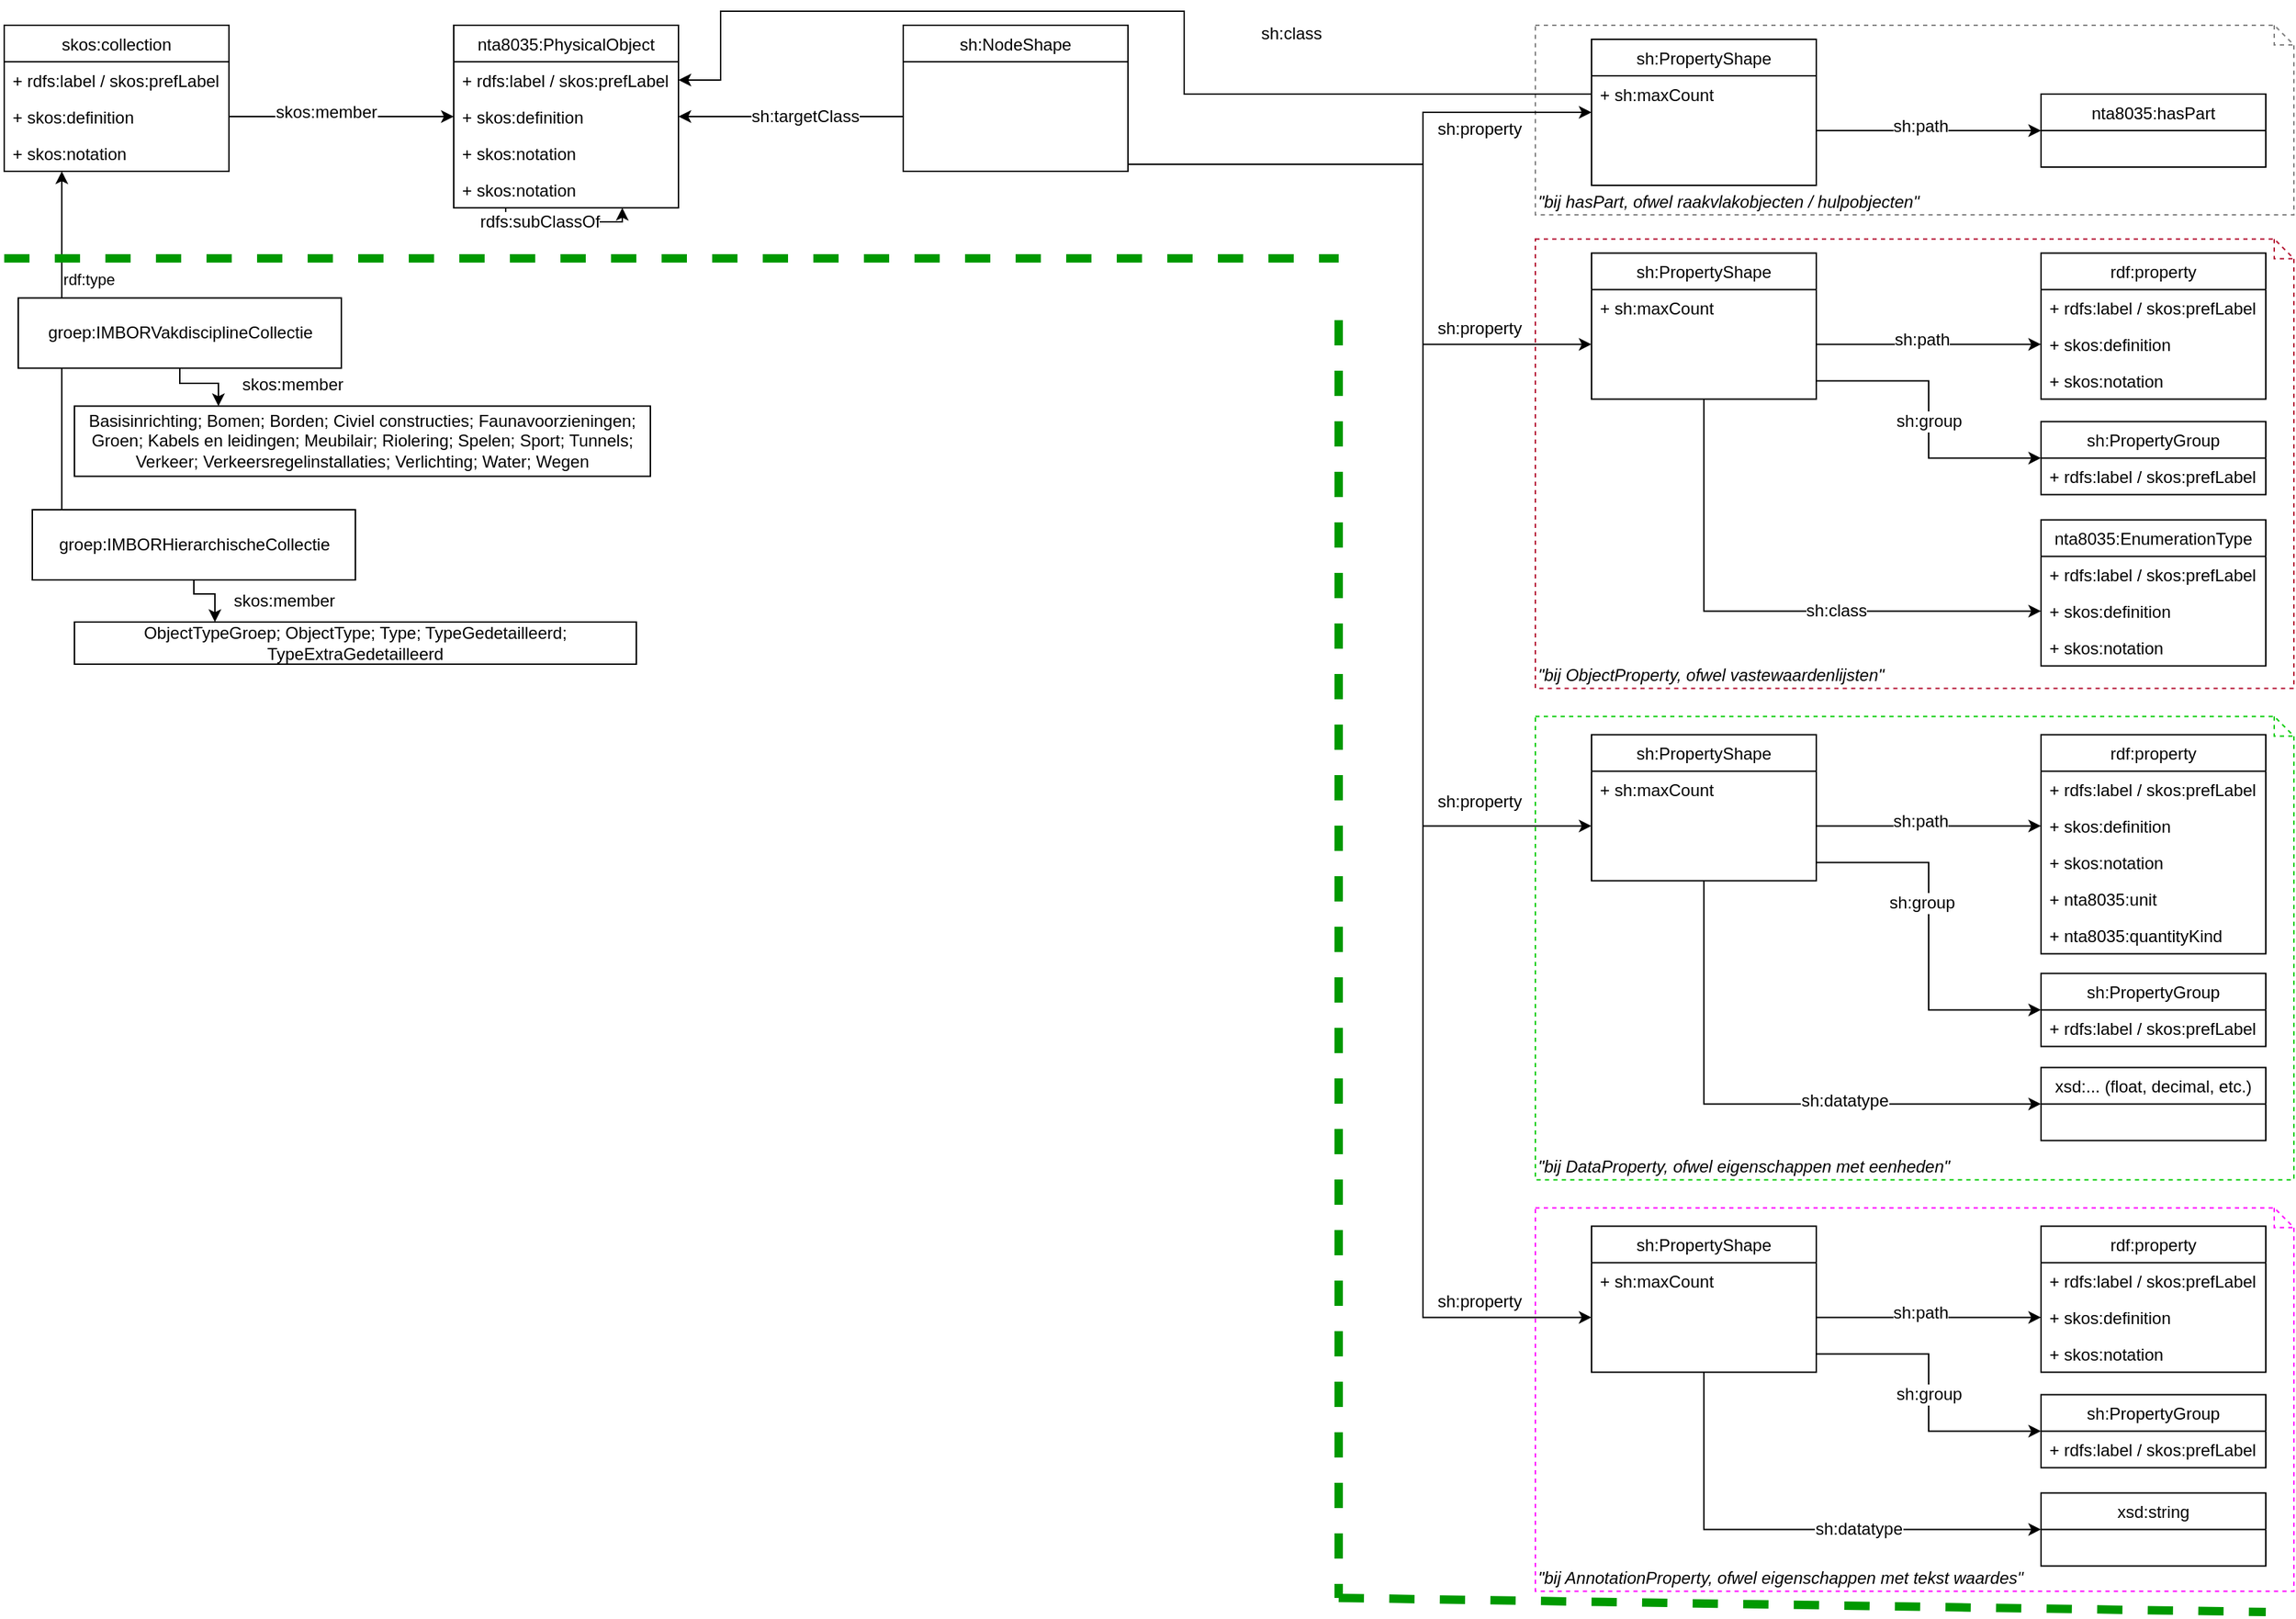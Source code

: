 <mxfile version="12.6.7" type="github">
  <diagram id="uO4dAVEa6rhhREKeQXkx" name="Page-1">
    <mxGraphModel dx="1408" dy="765" grid="1" gridSize="10" guides="1" tooltips="1" connect="1" arrows="1" fold="1" page="1" pageScale="1" pageWidth="1654" pageHeight="1169" math="0" shadow="0">
      <root>
        <mxCell id="0"/>
        <mxCell id="1" parent="0"/>
        <mxCell id="aZ_iibs6CTDmy4hI5hPu-120" value="&lt;i&gt;&quot;bij AnnotationProperty, ofwel eigenschappen met tekst waardes&quot;&lt;/i&gt;" style="shape=note;whiteSpace=wrap;html=1;size=14;verticalAlign=bottom;align=left;spacingTop=-6;dashed=1;strokeColor=#FF00FF;" parent="1" vertex="1">
          <mxGeometry x="1100" y="862.21" width="540" height="273" as="geometry"/>
        </mxCell>
        <mxCell id="aZ_iibs6CTDmy4hI5hPu-119" value="&lt;i&gt;&quot;bij DataProperty, ofwel eigenschappen met eenheden&quot;&lt;/i&gt;" style="shape=note;whiteSpace=wrap;html=1;size=14;verticalAlign=bottom;align=left;spacingTop=-6;dashed=1;strokeColor=#00CC00;" parent="1" vertex="1">
          <mxGeometry x="1100" y="512.21" width="540" height="330" as="geometry"/>
        </mxCell>
        <mxCell id="aZ_iibs6CTDmy4hI5hPu-118" value="&lt;i&gt;&quot;bij ObjectProperty, ofwel vastewaardenlijsten&quot;&lt;/i&gt;" style="shape=note;whiteSpace=wrap;html=1;size=14;verticalAlign=bottom;align=left;spacingTop=-6;dashed=1;strokeColor=#B30E2F;" parent="1" vertex="1">
          <mxGeometry x="1100" y="172.21" width="540" height="320" as="geometry"/>
        </mxCell>
        <mxCell id="aZ_iibs6CTDmy4hI5hPu-1" value="nta8035:PhysicalObject" style="swimlane;fontStyle=0;childLayout=stackLayout;horizontal=1;startSize=26;fillColor=none;horizontalStack=0;resizeParent=1;resizeParentMax=0;resizeLast=0;collapsible=1;marginBottom=0;" parent="1" vertex="1">
          <mxGeometry x="330" y="20" width="160" height="130" as="geometry"/>
        </mxCell>
        <mxCell id="aZ_iibs6CTDmy4hI5hPu-2" value="+ rdfs:label / skos:prefLabel" style="text;strokeColor=none;fillColor=none;align=left;verticalAlign=top;spacingLeft=4;spacingRight=4;overflow=hidden;rotatable=0;points=[[0,0.5],[1,0.5]];portConstraint=eastwest;" parent="aZ_iibs6CTDmy4hI5hPu-1" vertex="1">
          <mxGeometry y="26" width="160" height="26" as="geometry"/>
        </mxCell>
        <mxCell id="aZ_iibs6CTDmy4hI5hPu-4" value="+ skos:definition" style="text;strokeColor=none;fillColor=none;align=left;verticalAlign=top;spacingLeft=4;spacingRight=4;overflow=hidden;rotatable=0;points=[[0,0.5],[1,0.5]];portConstraint=eastwest;" parent="aZ_iibs6CTDmy4hI5hPu-1" vertex="1">
          <mxGeometry y="52" width="160" height="26" as="geometry"/>
        </mxCell>
        <mxCell id="aZ_iibs6CTDmy4hI5hPu-127" value="+ skos:notation" style="text;strokeColor=none;fillColor=none;align=left;verticalAlign=top;spacingLeft=4;spacingRight=4;overflow=hidden;rotatable=0;points=[[0,0.5],[1,0.5]];portConstraint=eastwest;" parent="aZ_iibs6CTDmy4hI5hPu-1" vertex="1">
          <mxGeometry y="78" width="160" height="26" as="geometry"/>
        </mxCell>
        <mxCell id="ZUy_ZeGvz7ve_36svNjk-3" value="+ skos:notation" style="text;strokeColor=none;fillColor=none;align=left;verticalAlign=top;spacingLeft=4;spacingRight=4;overflow=hidden;rotatable=0;points=[[0,0.5],[1,0.5]];portConstraint=eastwest;" vertex="1" parent="aZ_iibs6CTDmy4hI5hPu-1">
          <mxGeometry y="104" width="160" height="26" as="geometry"/>
        </mxCell>
        <mxCell id="aZ_iibs6CTDmy4hI5hPu-5" value="skos:collection" style="swimlane;fontStyle=0;childLayout=stackLayout;horizontal=1;startSize=26;fillColor=none;horizontalStack=0;resizeParent=1;resizeParentMax=0;resizeLast=0;collapsible=1;marginBottom=0;" parent="1" vertex="1">
          <mxGeometry x="10" y="20" width="160" height="104" as="geometry"/>
        </mxCell>
        <mxCell id="aZ_iibs6CTDmy4hI5hPu-6" value="+ rdfs:label / skos:prefLabel" style="text;strokeColor=none;fillColor=none;align=left;verticalAlign=top;spacingLeft=4;spacingRight=4;overflow=hidden;rotatable=0;points=[[0,0.5],[1,0.5]];portConstraint=eastwest;" parent="aZ_iibs6CTDmy4hI5hPu-5" vertex="1">
          <mxGeometry y="26" width="160" height="26" as="geometry"/>
        </mxCell>
        <mxCell id="aZ_iibs6CTDmy4hI5hPu-7" value="+ skos:definition" style="text;strokeColor=none;fillColor=none;align=left;verticalAlign=top;spacingLeft=4;spacingRight=4;overflow=hidden;rotatable=0;points=[[0,0.5],[1,0.5]];portConstraint=eastwest;" parent="aZ_iibs6CTDmy4hI5hPu-5" vertex="1">
          <mxGeometry y="52" width="160" height="26" as="geometry"/>
        </mxCell>
        <mxCell id="aZ_iibs6CTDmy4hI5hPu-8" value="+ skos:notation" style="text;strokeColor=none;fillColor=none;align=left;verticalAlign=top;spacingLeft=4;spacingRight=4;overflow=hidden;rotatable=0;points=[[0,0.5],[1,0.5]];portConstraint=eastwest;" parent="aZ_iibs6CTDmy4hI5hPu-5" vertex="1">
          <mxGeometry y="78" width="160" height="26" as="geometry"/>
        </mxCell>
        <mxCell id="aZ_iibs6CTDmy4hI5hPu-9" style="edgeStyle=orthogonalEdgeStyle;rounded=0;orthogonalLoop=1;jettySize=auto;html=1;entryX=0;entryY=0.5;entryDx=0;entryDy=0;" parent="1" source="aZ_iibs6CTDmy4hI5hPu-7" edge="1">
          <mxGeometry relative="1" as="geometry">
            <mxPoint x="330" y="85" as="targetPoint"/>
          </mxGeometry>
        </mxCell>
        <mxCell id="aZ_iibs6CTDmy4hI5hPu-10" value="&lt;div&gt;skos:member&lt;/div&gt;" style="text;html=1;align=center;verticalAlign=middle;resizable=0;points=[];labelBackgroundColor=#ffffff;" parent="aZ_iibs6CTDmy4hI5hPu-9" vertex="1" connectable="0">
          <mxGeometry x="-0.143" y="3" relative="1" as="geometry">
            <mxPoint as="offset"/>
          </mxGeometry>
        </mxCell>
        <mxCell id="aZ_iibs6CTDmy4hI5hPu-21" style="edgeStyle=orthogonalEdgeStyle;rounded=0;orthogonalLoop=1;jettySize=auto;html=1;entryX=0;entryY=0.5;entryDx=0;entryDy=0;exitX=1;exitY=0.5;exitDx=0;exitDy=0;" parent="1" source="aZ_iibs6CTDmy4hI5hPu-13" target="aZ_iibs6CTDmy4hI5hPu-19" edge="1">
          <mxGeometry relative="1" as="geometry">
            <Array as="points">
              <mxPoint x="1020" y="119"/>
              <mxPoint x="1020" y="247"/>
            </Array>
            <mxPoint x="980" y="119" as="sourcePoint"/>
          </mxGeometry>
        </mxCell>
        <mxCell id="aZ_iibs6CTDmy4hI5hPu-22" value="sh:property" style="text;html=1;align=center;verticalAlign=middle;resizable=0;points=[];labelBackgroundColor=#ffffff;" parent="aZ_iibs6CTDmy4hI5hPu-21" vertex="1" connectable="0">
          <mxGeometry x="0.317" y="-2" relative="1" as="geometry">
            <mxPoint x="42" y="36.54" as="offset"/>
          </mxGeometry>
        </mxCell>
        <mxCell id="aZ_iibs6CTDmy4hI5hPu-11" value="sh:NodeShape" style="swimlane;fontStyle=0;childLayout=stackLayout;horizontal=1;startSize=26;fillColor=none;horizontalStack=0;resizeParent=1;resizeParentMax=0;resizeLast=0;collapsible=1;marginBottom=0;" parent="1" vertex="1">
          <mxGeometry x="650" y="20" width="160" height="104" as="geometry"/>
        </mxCell>
        <mxCell id="aZ_iibs6CTDmy4hI5hPu-12" value=" " style="text;strokeColor=none;fillColor=none;align=left;verticalAlign=top;spacingLeft=4;spacingRight=4;overflow=hidden;rotatable=0;points=[[0,0.5],[1,0.5]];portConstraint=eastwest;" parent="aZ_iibs6CTDmy4hI5hPu-11" vertex="1">
          <mxGeometry y="26" width="160" height="26" as="geometry"/>
        </mxCell>
        <mxCell id="aZ_iibs6CTDmy4hI5hPu-13" value=" " style="text;strokeColor=none;fillColor=none;align=left;verticalAlign=top;spacingLeft=4;spacingRight=4;overflow=hidden;rotatable=0;points=[[0,0.5],[1,0.5]];portConstraint=eastwest;" parent="aZ_iibs6CTDmy4hI5hPu-11" vertex="1">
          <mxGeometry y="52" width="160" height="26" as="geometry"/>
        </mxCell>
        <mxCell id="aZ_iibs6CTDmy4hI5hPu-14" value=" " style="text;strokeColor=none;fillColor=none;align=left;verticalAlign=top;spacingLeft=4;spacingRight=4;overflow=hidden;rotatable=0;points=[[0,0.5],[1,0.5]];portConstraint=eastwest;" parent="aZ_iibs6CTDmy4hI5hPu-11" vertex="1">
          <mxGeometry y="78" width="160" height="26" as="geometry"/>
        </mxCell>
        <mxCell id="aZ_iibs6CTDmy4hI5hPu-15" style="edgeStyle=orthogonalEdgeStyle;rounded=0;orthogonalLoop=1;jettySize=auto;html=1;entryX=1;entryY=0.5;entryDx=0;entryDy=0;" parent="1" source="aZ_iibs6CTDmy4hI5hPu-13" edge="1">
          <mxGeometry relative="1" as="geometry">
            <mxPoint x="490" y="85" as="targetPoint"/>
          </mxGeometry>
        </mxCell>
        <mxCell id="aZ_iibs6CTDmy4hI5hPu-16" value="sh:targetClass" style="text;html=1;align=center;verticalAlign=middle;resizable=0;points=[];labelBackgroundColor=#ffffff;" parent="aZ_iibs6CTDmy4hI5hPu-15" vertex="1" connectable="0">
          <mxGeometry x="-0.419" y="4" relative="1" as="geometry">
            <mxPoint x="-24" y="-4" as="offset"/>
          </mxGeometry>
        </mxCell>
        <mxCell id="aZ_iibs6CTDmy4hI5hPu-27" style="edgeStyle=orthogonalEdgeStyle;rounded=0;orthogonalLoop=1;jettySize=auto;html=1;entryX=0;entryY=0.5;entryDx=0;entryDy=0;exitX=1;exitY=0.5;exitDx=0;exitDy=0;" parent="1" source="aZ_iibs6CTDmy4hI5hPu-19" edge="1">
          <mxGeometry relative="1" as="geometry">
            <mxPoint x="1460" y="247.21" as="targetPoint"/>
          </mxGeometry>
        </mxCell>
        <mxCell id="aZ_iibs6CTDmy4hI5hPu-28" value="sh:path" style="text;html=1;align=center;verticalAlign=middle;resizable=0;points=[];labelBackgroundColor=#ffffff;" parent="aZ_iibs6CTDmy4hI5hPu-27" vertex="1" connectable="0">
          <mxGeometry x="-0.074" y="3" relative="1" as="geometry">
            <mxPoint as="offset"/>
          </mxGeometry>
        </mxCell>
        <mxCell id="aZ_iibs6CTDmy4hI5hPu-33" style="edgeStyle=orthogonalEdgeStyle;rounded=0;orthogonalLoop=1;jettySize=auto;html=1;entryX=0;entryY=0.5;entryDx=0;entryDy=0;" parent="1" source="aZ_iibs6CTDmy4hI5hPu-17" target="aZ_iibs6CTDmy4hI5hPu-31" edge="1">
          <mxGeometry relative="1" as="geometry">
            <mxPoint x="1260" y="302.21" as="sourcePoint"/>
            <mxPoint x="1420" y="492.21" as="targetPoint"/>
          </mxGeometry>
        </mxCell>
        <mxCell id="aZ_iibs6CTDmy4hI5hPu-34" value="sh:class" style="text;html=1;align=center;verticalAlign=middle;resizable=0;points=[];labelBackgroundColor=#ffffff;" parent="aZ_iibs6CTDmy4hI5hPu-33" vertex="1" connectable="0">
          <mxGeometry x="0.261" y="-22" relative="1" as="geometry">
            <mxPoint x="-2" y="-22" as="offset"/>
          </mxGeometry>
        </mxCell>
        <mxCell id="aZ_iibs6CTDmy4hI5hPu-50" style="edgeStyle=orthogonalEdgeStyle;rounded=0;orthogonalLoop=1;jettySize=auto;html=1;entryX=0;entryY=0.5;entryDx=0;entryDy=0;exitX=1;exitY=0.5;exitDx=0;exitDy=0;" parent="1" source="aZ_iibs6CTDmy4hI5hPu-20" target="aZ_iibs6CTDmy4hI5hPu-46" edge="1">
          <mxGeometry relative="1" as="geometry">
            <mxPoint x="1280" y="332.21" as="sourcePoint"/>
          </mxGeometry>
        </mxCell>
        <mxCell id="aZ_iibs6CTDmy4hI5hPu-51" value="sh:group" style="text;html=1;align=center;verticalAlign=middle;resizable=0;points=[];labelBackgroundColor=#ffffff;" parent="aZ_iibs6CTDmy4hI5hPu-50" vertex="1" connectable="0">
          <mxGeometry x="-0.436" relative="1" as="geometry">
            <mxPoint x="19.17" y="29.03" as="offset"/>
          </mxGeometry>
        </mxCell>
        <mxCell id="aZ_iibs6CTDmy4hI5hPu-17" value="sh:PropertyShape" style="swimlane;fontStyle=0;childLayout=stackLayout;horizontal=1;startSize=26;fillColor=none;horizontalStack=0;resizeParent=1;resizeParentMax=0;resizeLast=0;collapsible=1;marginBottom=0;" parent="1" vertex="1">
          <mxGeometry x="1140" y="182.21" width="160" height="104" as="geometry"/>
        </mxCell>
        <mxCell id="aZ_iibs6CTDmy4hI5hPu-18" value="+ sh:maxCount" style="text;strokeColor=none;fillColor=none;align=left;verticalAlign=top;spacingLeft=4;spacingRight=4;overflow=hidden;rotatable=0;points=[[0,0.5],[1,0.5]];portConstraint=eastwest;" parent="aZ_iibs6CTDmy4hI5hPu-17" vertex="1">
          <mxGeometry y="26" width="160" height="26" as="geometry"/>
        </mxCell>
        <mxCell id="aZ_iibs6CTDmy4hI5hPu-19" value=" " style="text;strokeColor=none;fillColor=none;align=left;verticalAlign=top;spacingLeft=4;spacingRight=4;overflow=hidden;rotatable=0;points=[[0,0.5],[1,0.5]];portConstraint=eastwest;" parent="aZ_iibs6CTDmy4hI5hPu-17" vertex="1">
          <mxGeometry y="52" width="160" height="26" as="geometry"/>
        </mxCell>
        <mxCell id="aZ_iibs6CTDmy4hI5hPu-20" value=" " style="text;strokeColor=none;fillColor=none;align=left;verticalAlign=top;spacingLeft=4;spacingRight=4;overflow=hidden;rotatable=0;points=[[0,0.5],[1,0.5]];portConstraint=eastwest;" parent="aZ_iibs6CTDmy4hI5hPu-17" vertex="1">
          <mxGeometry y="78" width="160" height="26" as="geometry"/>
        </mxCell>
        <mxCell id="aZ_iibs6CTDmy4hI5hPu-23" value="rdf:property" style="swimlane;fontStyle=0;childLayout=stackLayout;horizontal=1;startSize=26;fillColor=none;horizontalStack=0;resizeParent=1;resizeParentMax=0;resizeLast=0;collapsible=1;marginBottom=0;" parent="1" vertex="1">
          <mxGeometry x="1460" y="182.21" width="160" height="104" as="geometry"/>
        </mxCell>
        <mxCell id="aZ_iibs6CTDmy4hI5hPu-24" value="+ rdfs:label / skos:prefLabel" style="text;strokeColor=none;fillColor=none;align=left;verticalAlign=top;spacingLeft=4;spacingRight=4;overflow=hidden;rotatable=0;points=[[0,0.5],[1,0.5]];portConstraint=eastwest;fontStyle=0" parent="aZ_iibs6CTDmy4hI5hPu-23" vertex="1">
          <mxGeometry y="26" width="160" height="26" as="geometry"/>
        </mxCell>
        <mxCell id="aZ_iibs6CTDmy4hI5hPu-128" value="+ skos:definition" style="text;strokeColor=none;fillColor=none;align=left;verticalAlign=top;spacingLeft=4;spacingRight=4;overflow=hidden;rotatable=0;points=[[0,0.5],[1,0.5]];portConstraint=eastwest;" parent="aZ_iibs6CTDmy4hI5hPu-23" vertex="1">
          <mxGeometry y="52" width="160" height="26" as="geometry"/>
        </mxCell>
        <mxCell id="aZ_iibs6CTDmy4hI5hPu-26" value="+ skos:notation" style="text;strokeColor=none;fillColor=none;align=left;verticalAlign=top;spacingLeft=4;spacingRight=4;overflow=hidden;rotatable=0;points=[[0,0.5],[1,0.5]];portConstraint=eastwest;" parent="aZ_iibs6CTDmy4hI5hPu-23" vertex="1">
          <mxGeometry y="78" width="160" height="26" as="geometry"/>
        </mxCell>
        <mxCell id="aZ_iibs6CTDmy4hI5hPu-29" value="nta8035:EnumerationType" style="swimlane;fontStyle=0;childLayout=stackLayout;horizontal=1;startSize=26;fillColor=none;horizontalStack=0;resizeParent=1;resizeParentMax=0;resizeLast=0;collapsible=1;marginBottom=0;" parent="1" vertex="1">
          <mxGeometry x="1460" y="372.21" width="160" height="104" as="geometry"/>
        </mxCell>
        <mxCell id="aZ_iibs6CTDmy4hI5hPu-30" value="+ rdfs:label / skos:prefLabel" style="text;strokeColor=none;fillColor=none;align=left;verticalAlign=top;spacingLeft=4;spacingRight=4;overflow=hidden;rotatable=0;points=[[0,0.5],[1,0.5]];portConstraint=eastwest;" parent="aZ_iibs6CTDmy4hI5hPu-29" vertex="1">
          <mxGeometry y="26" width="160" height="26" as="geometry"/>
        </mxCell>
        <mxCell id="aZ_iibs6CTDmy4hI5hPu-31" value="+ skos:definition" style="text;strokeColor=none;fillColor=none;align=left;verticalAlign=top;spacingLeft=4;spacingRight=4;overflow=hidden;rotatable=0;points=[[0,0.5],[1,0.5]];portConstraint=eastwest;" parent="aZ_iibs6CTDmy4hI5hPu-29" vertex="1">
          <mxGeometry y="52" width="160" height="26" as="geometry"/>
        </mxCell>
        <mxCell id="aZ_iibs6CTDmy4hI5hPu-32" value="+ skos:notation" style="text;strokeColor=none;fillColor=none;align=left;verticalAlign=top;spacingLeft=4;spacingRight=4;overflow=hidden;rotatable=0;points=[[0,0.5],[1,0.5]];portConstraint=eastwest;" parent="aZ_iibs6CTDmy4hI5hPu-29" vertex="1">
          <mxGeometry y="78" width="160" height="26" as="geometry"/>
        </mxCell>
        <mxCell id="aZ_iibs6CTDmy4hI5hPu-46" value="sh:PropertyGroup" style="swimlane;fontStyle=0;childLayout=stackLayout;horizontal=1;startSize=26;fillColor=none;horizontalStack=0;resizeParent=1;resizeParentMax=0;resizeLast=0;collapsible=1;marginBottom=0;" parent="1" vertex="1">
          <mxGeometry x="1460" y="302.21" width="160" height="52" as="geometry"/>
        </mxCell>
        <mxCell id="aZ_iibs6CTDmy4hI5hPu-47" value="+ rdfs:label / skos:prefLabel" style="text;strokeColor=none;fillColor=none;align=left;verticalAlign=top;spacingLeft=4;spacingRight=4;overflow=hidden;rotatable=0;points=[[0,0.5],[1,0.5]];portConstraint=eastwest;" parent="aZ_iibs6CTDmy4hI5hPu-46" vertex="1">
          <mxGeometry y="26" width="160" height="26" as="geometry"/>
        </mxCell>
        <mxCell id="aZ_iibs6CTDmy4hI5hPu-56" value="rdf:type" style="edgeStyle=orthogonalEdgeStyle;rounded=0;orthogonalLoop=1;jettySize=auto;html=1;exitX=0.135;exitY=0.036;exitDx=0;exitDy=0;exitPerimeter=0;" parent="1" source="aZ_iibs6CTDmy4hI5hPu-53" target="aZ_iibs6CTDmy4hI5hPu-5" edge="1">
          <mxGeometry x="0.387" y="-19" relative="1" as="geometry">
            <mxPoint x="100" y="190" as="sourcePoint"/>
            <mxPoint x="51" y="37" as="targetPoint"/>
            <Array as="points">
              <mxPoint x="51" y="170"/>
              <mxPoint x="51" y="170"/>
            </Array>
            <mxPoint as="offset"/>
          </mxGeometry>
        </mxCell>
        <mxCell id="aZ_iibs6CTDmy4hI5hPu-135" style="edgeStyle=orthogonalEdgeStyle;rounded=0;orthogonalLoop=1;jettySize=auto;html=1;entryX=0.25;entryY=0;entryDx=0;entryDy=0;strokeWidth=1;" parent="1" source="aZ_iibs6CTDmy4hI5hPu-53" target="aZ_iibs6CTDmy4hI5hPu-134" edge="1">
          <mxGeometry relative="1" as="geometry">
            <Array as="points">
              <mxPoint x="145" y="425"/>
              <mxPoint x="160" y="425"/>
            </Array>
          </mxGeometry>
        </mxCell>
        <mxCell id="aZ_iibs6CTDmy4hI5hPu-53" value="groep:IMBORHierarchischeCollectie" style="html=1;" parent="1" vertex="1">
          <mxGeometry x="30" y="365.0" width="230" height="50" as="geometry"/>
        </mxCell>
        <mxCell id="aZ_iibs6CTDmy4hI5hPu-58" style="edgeStyle=orthogonalEdgeStyle;rounded=0;orthogonalLoop=1;jettySize=auto;html=1;entryX=0;entryY=0.5;entryDx=0;entryDy=0;exitX=1;exitY=0.5;exitDx=0;exitDy=0;" parent="1" source="aZ_iibs6CTDmy4hI5hPu-13" target="aZ_iibs6CTDmy4hI5hPu-70" edge="1">
          <mxGeometry relative="1" as="geometry">
            <mxPoint x="980" y="119" as="sourcePoint"/>
            <Array as="points">
              <mxPoint x="1020" y="119"/>
              <mxPoint x="1020" y="590"/>
            </Array>
          </mxGeometry>
        </mxCell>
        <mxCell id="aZ_iibs6CTDmy4hI5hPu-59" value="sh:property" style="text;html=1;align=center;verticalAlign=middle;resizable=0;points=[];labelBackgroundColor=#ffffff;" parent="aZ_iibs6CTDmy4hI5hPu-58" vertex="1" connectable="0">
          <mxGeometry x="0.317" y="-2" relative="1" as="geometry">
            <mxPoint x="42" y="147.67" as="offset"/>
          </mxGeometry>
        </mxCell>
        <mxCell id="aZ_iibs6CTDmy4hI5hPu-60" style="edgeStyle=orthogonalEdgeStyle;rounded=0;orthogonalLoop=1;jettySize=auto;html=1;exitX=1;exitY=0.5;exitDx=0;exitDy=0;entryX=0;entryY=0.5;entryDx=0;entryDy=0;" parent="1" source="aZ_iibs6CTDmy4hI5hPu-70" target="aZ_iibs6CTDmy4hI5hPu-129" edge="1">
          <mxGeometry relative="1" as="geometry">
            <mxPoint x="1420" y="545.21" as="targetPoint"/>
          </mxGeometry>
        </mxCell>
        <mxCell id="aZ_iibs6CTDmy4hI5hPu-61" value="sh:path" style="text;html=1;align=center;verticalAlign=middle;resizable=0;points=[];labelBackgroundColor=#ffffff;" parent="aZ_iibs6CTDmy4hI5hPu-60" vertex="1" connectable="0">
          <mxGeometry x="-0.074" y="3" relative="1" as="geometry">
            <mxPoint as="offset"/>
          </mxGeometry>
        </mxCell>
        <mxCell id="aZ_iibs6CTDmy4hI5hPu-64" style="edgeStyle=orthogonalEdgeStyle;rounded=0;orthogonalLoop=1;jettySize=auto;html=1;entryX=0;entryY=0.5;entryDx=0;entryDy=0;" parent="1" source="aZ_iibs6CTDmy4hI5hPu-68" target="aZ_iibs6CTDmy4hI5hPu-80" edge="1">
          <mxGeometry relative="1" as="geometry">
            <mxPoint x="1460" y="814.21" as="targetPoint"/>
            <Array as="points">
              <mxPoint x="1220" y="788.21"/>
            </Array>
          </mxGeometry>
        </mxCell>
        <mxCell id="aZ_iibs6CTDmy4hI5hPu-65" value="sh:datatype" style="text;html=1;align=center;verticalAlign=middle;resizable=0;points=[];labelBackgroundColor=#ffffff;" parent="aZ_iibs6CTDmy4hI5hPu-64" vertex="1" connectable="0">
          <mxGeometry x="0.24" y="-35" relative="1" as="geometry">
            <mxPoint x="11.67" y="-37" as="offset"/>
          </mxGeometry>
        </mxCell>
        <mxCell id="aZ_iibs6CTDmy4hI5hPu-66" style="edgeStyle=orthogonalEdgeStyle;rounded=0;orthogonalLoop=1;jettySize=auto;html=1;entryX=0;entryY=0.5;entryDx=0;entryDy=0;exitX=1;exitY=0.5;exitDx=0;exitDy=0;" parent="1" source="aZ_iibs6CTDmy4hI5hPu-71" target="aZ_iibs6CTDmy4hI5hPu-84" edge="1">
          <mxGeometry relative="1" as="geometry">
            <mxPoint x="1280" y="675.21" as="sourcePoint"/>
          </mxGeometry>
        </mxCell>
        <mxCell id="aZ_iibs6CTDmy4hI5hPu-67" value="sh:group" style="text;html=1;align=center;verticalAlign=middle;resizable=0;points=[];labelBackgroundColor=#ffffff;" parent="aZ_iibs6CTDmy4hI5hPu-66" vertex="1" connectable="0">
          <mxGeometry x="-0.436" relative="1" as="geometry">
            <mxPoint y="29" as="offset"/>
          </mxGeometry>
        </mxCell>
        <mxCell id="aZ_iibs6CTDmy4hI5hPu-68" value="sh:PropertyShape" style="swimlane;fontStyle=0;childLayout=stackLayout;horizontal=1;startSize=26;fillColor=none;horizontalStack=0;resizeParent=1;resizeParentMax=0;resizeLast=0;collapsible=1;marginBottom=0;" parent="1" vertex="1">
          <mxGeometry x="1140" y="525.21" width="160" height="104" as="geometry"/>
        </mxCell>
        <mxCell id="aZ_iibs6CTDmy4hI5hPu-69" value="+ sh:maxCount" style="text;strokeColor=none;fillColor=none;align=left;verticalAlign=top;spacingLeft=4;spacingRight=4;overflow=hidden;rotatable=0;points=[[0,0.5],[1,0.5]];portConstraint=eastwest;" parent="aZ_iibs6CTDmy4hI5hPu-68" vertex="1">
          <mxGeometry y="26" width="160" height="26" as="geometry"/>
        </mxCell>
        <mxCell id="aZ_iibs6CTDmy4hI5hPu-70" value=" " style="text;strokeColor=none;fillColor=none;align=left;verticalAlign=top;spacingLeft=4;spacingRight=4;overflow=hidden;rotatable=0;points=[[0,0.5],[1,0.5]];portConstraint=eastwest;" parent="aZ_iibs6CTDmy4hI5hPu-68" vertex="1">
          <mxGeometry y="52" width="160" height="26" as="geometry"/>
        </mxCell>
        <mxCell id="aZ_iibs6CTDmy4hI5hPu-71" value=" " style="text;strokeColor=none;fillColor=none;align=left;verticalAlign=top;spacingLeft=4;spacingRight=4;overflow=hidden;rotatable=0;points=[[0,0.5],[1,0.5]];portConstraint=eastwest;" parent="aZ_iibs6CTDmy4hI5hPu-68" vertex="1">
          <mxGeometry y="78" width="160" height="26" as="geometry"/>
        </mxCell>
        <mxCell id="aZ_iibs6CTDmy4hI5hPu-72" value="rdf:property" style="swimlane;fontStyle=0;childLayout=stackLayout;horizontal=1;startSize=26;fillColor=none;horizontalStack=0;resizeParent=1;resizeParentMax=0;resizeLast=0;collapsible=1;marginBottom=0;" parent="1" vertex="1">
          <mxGeometry x="1460" y="525.21" width="160" height="156" as="geometry"/>
        </mxCell>
        <mxCell id="aZ_iibs6CTDmy4hI5hPu-75" value="+ rdfs:label / skos:prefLabel" style="text;strokeColor=none;fillColor=none;align=left;verticalAlign=top;spacingLeft=4;spacingRight=4;overflow=hidden;rotatable=0;points=[[0,0.5],[1,0.5]];portConstraint=eastwest;" parent="aZ_iibs6CTDmy4hI5hPu-72" vertex="1">
          <mxGeometry y="26" width="160" height="26" as="geometry"/>
        </mxCell>
        <mxCell id="aZ_iibs6CTDmy4hI5hPu-129" value="+ skos:definition" style="text;strokeColor=none;fillColor=none;align=left;verticalAlign=top;spacingLeft=4;spacingRight=4;overflow=hidden;rotatable=0;points=[[0,0.5],[1,0.5]];portConstraint=eastwest;" parent="aZ_iibs6CTDmy4hI5hPu-72" vertex="1">
          <mxGeometry y="52" width="160" height="26" as="geometry"/>
        </mxCell>
        <mxCell id="aZ_iibs6CTDmy4hI5hPu-130" value="+ skos:notation" style="text;strokeColor=none;fillColor=none;align=left;verticalAlign=top;spacingLeft=4;spacingRight=4;overflow=hidden;rotatable=0;points=[[0,0.5],[1,0.5]];portConstraint=eastwest;" parent="aZ_iibs6CTDmy4hI5hPu-72" vertex="1">
          <mxGeometry y="78" width="160" height="26" as="geometry"/>
        </mxCell>
        <mxCell id="aZ_iibs6CTDmy4hI5hPu-73" value="+ nta8035:unit" style="text;strokeColor=none;fillColor=none;align=left;verticalAlign=top;spacingLeft=4;spacingRight=4;overflow=hidden;rotatable=0;points=[[0,0.5],[1,0.5]];portConstraint=eastwest;fontStyle=0" parent="aZ_iibs6CTDmy4hI5hPu-72" vertex="1">
          <mxGeometry y="104" width="160" height="26" as="geometry"/>
        </mxCell>
        <mxCell id="aZ_iibs6CTDmy4hI5hPu-74" value="+ nta8035:quantityKind" style="text;strokeColor=none;fillColor=none;align=left;verticalAlign=top;spacingLeft=4;spacingRight=4;overflow=hidden;rotatable=0;points=[[0,0.5],[1,0.5]];portConstraint=eastwest;fontStyle=0" parent="aZ_iibs6CTDmy4hI5hPu-72" vertex="1">
          <mxGeometry y="130" width="160" height="26" as="geometry"/>
        </mxCell>
        <mxCell id="aZ_iibs6CTDmy4hI5hPu-80" value="xsd:... (float, decimal, etc.)" style="swimlane;fontStyle=0;childLayout=stackLayout;horizontal=1;startSize=26;fillColor=none;horizontalStack=0;resizeParent=1;resizeParentMax=0;resizeLast=0;collapsible=1;marginBottom=0;" parent="1" vertex="1">
          <mxGeometry x="1460" y="762.21" width="160" height="52" as="geometry"/>
        </mxCell>
        <mxCell id="aZ_iibs6CTDmy4hI5hPu-84" value="sh:PropertyGroup" style="swimlane;fontStyle=0;childLayout=stackLayout;horizontal=1;startSize=26;fillColor=none;horizontalStack=0;resizeParent=1;resizeParentMax=0;resizeLast=0;collapsible=1;marginBottom=0;" parent="1" vertex="1">
          <mxGeometry x="1460" y="695.21" width="160" height="52" as="geometry"/>
        </mxCell>
        <mxCell id="aZ_iibs6CTDmy4hI5hPu-85" value="+ rdfs:label / skos:prefLabel" style="text;strokeColor=none;fillColor=none;align=left;verticalAlign=top;spacingLeft=4;spacingRight=4;overflow=hidden;rotatable=0;points=[[0,0.5],[1,0.5]];portConstraint=eastwest;" parent="aZ_iibs6CTDmy4hI5hPu-84" vertex="1">
          <mxGeometry y="26" width="160" height="26" as="geometry"/>
        </mxCell>
        <mxCell id="aZ_iibs6CTDmy4hI5hPu-88" style="edgeStyle=orthogonalEdgeStyle;rounded=0;orthogonalLoop=1;jettySize=auto;html=1;entryX=0;entryY=0.5;entryDx=0;entryDy=0;exitX=1;exitY=0.5;exitDx=0;exitDy=0;" parent="1" source="aZ_iibs6CTDmy4hI5hPu-13" target="aZ_iibs6CTDmy4hI5hPu-100" edge="1">
          <mxGeometry relative="1" as="geometry">
            <mxPoint x="980" y="119" as="sourcePoint"/>
            <Array as="points">
              <mxPoint x="1020" y="119"/>
              <mxPoint x="1020" y="940"/>
            </Array>
          </mxGeometry>
        </mxCell>
        <mxCell id="aZ_iibs6CTDmy4hI5hPu-89" value="sh:property" style="text;html=1;align=center;verticalAlign=middle;resizable=0;points=[];labelBackgroundColor=#ffffff;" parent="aZ_iibs6CTDmy4hI5hPu-88" vertex="1" connectable="0">
          <mxGeometry x="0.317" y="-2" relative="1" as="geometry">
            <mxPoint x="42" y="272.88" as="offset"/>
          </mxGeometry>
        </mxCell>
        <mxCell id="aZ_iibs6CTDmy4hI5hPu-90" style="edgeStyle=orthogonalEdgeStyle;rounded=0;orthogonalLoop=1;jettySize=auto;html=1;entryX=0;entryY=0.5;entryDx=0;entryDy=0;exitX=1;exitY=0.5;exitDx=0;exitDy=0;" parent="1" source="aZ_iibs6CTDmy4hI5hPu-100" target="aZ_iibs6CTDmy4hI5hPu-104" edge="1">
          <mxGeometry relative="1" as="geometry">
            <mxPoint x="1420" y="895.21" as="targetPoint"/>
          </mxGeometry>
        </mxCell>
        <mxCell id="aZ_iibs6CTDmy4hI5hPu-91" value="sh:path" style="text;html=1;align=center;verticalAlign=middle;resizable=0;points=[];labelBackgroundColor=#ffffff;" parent="aZ_iibs6CTDmy4hI5hPu-90" vertex="1" connectable="0">
          <mxGeometry x="-0.074" y="3" relative="1" as="geometry">
            <mxPoint as="offset"/>
          </mxGeometry>
        </mxCell>
        <mxCell id="aZ_iibs6CTDmy4hI5hPu-94" style="edgeStyle=orthogonalEdgeStyle;rounded=0;orthogonalLoop=1;jettySize=auto;html=1;entryX=0;entryY=0.5;entryDx=0;entryDy=0;" parent="1" source="aZ_iibs6CTDmy4hI5hPu-98" target="aZ_iibs6CTDmy4hI5hPu-110" edge="1">
          <mxGeometry relative="1" as="geometry">
            <mxPoint x="1457" y="1154.21" as="targetPoint"/>
            <Array as="points">
              <mxPoint x="1220" y="1091.21"/>
            </Array>
          </mxGeometry>
        </mxCell>
        <mxCell id="aZ_iibs6CTDmy4hI5hPu-95" value="sh:datatype" style="text;html=1;align=center;verticalAlign=middle;resizable=0;points=[];labelBackgroundColor=#ffffff;" parent="aZ_iibs6CTDmy4hI5hPu-94" vertex="1" connectable="0">
          <mxGeometry x="0.24" y="-35" relative="1" as="geometry">
            <mxPoint x="3.67" y="-35" as="offset"/>
          </mxGeometry>
        </mxCell>
        <mxCell id="aZ_iibs6CTDmy4hI5hPu-96" style="edgeStyle=orthogonalEdgeStyle;rounded=0;orthogonalLoop=1;jettySize=auto;html=1;entryX=0;entryY=0.5;entryDx=0;entryDy=0;exitX=1;exitY=0.5;exitDx=0;exitDy=0;" parent="1" source="aZ_iibs6CTDmy4hI5hPu-101" target="aZ_iibs6CTDmy4hI5hPu-114" edge="1">
          <mxGeometry relative="1" as="geometry">
            <mxPoint x="1280" y="1025.21" as="sourcePoint"/>
          </mxGeometry>
        </mxCell>
        <mxCell id="aZ_iibs6CTDmy4hI5hPu-97" value="sh:group" style="text;html=1;align=center;verticalAlign=middle;resizable=0;points=[];labelBackgroundColor=#ffffff;" parent="aZ_iibs6CTDmy4hI5hPu-96" vertex="1" connectable="0">
          <mxGeometry x="-0.436" relative="1" as="geometry">
            <mxPoint x="19.17" y="29.03" as="offset"/>
          </mxGeometry>
        </mxCell>
        <mxCell id="aZ_iibs6CTDmy4hI5hPu-98" value="sh:PropertyShape" style="swimlane;fontStyle=0;childLayout=stackLayout;horizontal=1;startSize=26;fillColor=none;horizontalStack=0;resizeParent=1;resizeParentMax=0;resizeLast=0;collapsible=1;marginBottom=0;" parent="1" vertex="1">
          <mxGeometry x="1140" y="875.21" width="160" height="104" as="geometry"/>
        </mxCell>
        <mxCell id="aZ_iibs6CTDmy4hI5hPu-99" value="+ sh:maxCount" style="text;strokeColor=none;fillColor=none;align=left;verticalAlign=top;spacingLeft=4;spacingRight=4;overflow=hidden;rotatable=0;points=[[0,0.5],[1,0.5]];portConstraint=eastwest;" parent="aZ_iibs6CTDmy4hI5hPu-98" vertex="1">
          <mxGeometry y="26" width="160" height="26" as="geometry"/>
        </mxCell>
        <mxCell id="aZ_iibs6CTDmy4hI5hPu-100" value=" " style="text;strokeColor=none;fillColor=none;align=left;verticalAlign=top;spacingLeft=4;spacingRight=4;overflow=hidden;rotatable=0;points=[[0,0.5],[1,0.5]];portConstraint=eastwest;" parent="aZ_iibs6CTDmy4hI5hPu-98" vertex="1">
          <mxGeometry y="52" width="160" height="26" as="geometry"/>
        </mxCell>
        <mxCell id="aZ_iibs6CTDmy4hI5hPu-101" value=" " style="text;strokeColor=none;fillColor=none;align=left;verticalAlign=top;spacingLeft=4;spacingRight=4;overflow=hidden;rotatable=0;points=[[0,0.5],[1,0.5]];portConstraint=eastwest;" parent="aZ_iibs6CTDmy4hI5hPu-98" vertex="1">
          <mxGeometry y="78" width="160" height="26" as="geometry"/>
        </mxCell>
        <mxCell id="aZ_iibs6CTDmy4hI5hPu-102" value="rdf:property" style="swimlane;fontStyle=0;childLayout=stackLayout;horizontal=1;startSize=26;fillColor=none;horizontalStack=0;resizeParent=1;resizeParentMax=0;resizeLast=0;collapsible=1;marginBottom=0;" parent="1" vertex="1">
          <mxGeometry x="1460" y="875.21" width="160" height="104" as="geometry"/>
        </mxCell>
        <mxCell id="aZ_iibs6CTDmy4hI5hPu-103" value="+ rdfs:label / skos:prefLabel" style="text;strokeColor=none;fillColor=none;align=left;verticalAlign=top;spacingLeft=4;spacingRight=4;overflow=hidden;rotatable=0;points=[[0,0.5],[1,0.5]];portConstraint=eastwest;fontStyle=0" parent="aZ_iibs6CTDmy4hI5hPu-102" vertex="1">
          <mxGeometry y="26" width="160" height="26" as="geometry"/>
        </mxCell>
        <mxCell id="aZ_iibs6CTDmy4hI5hPu-104" value="+ skos:definition" style="text;strokeColor=none;fillColor=none;align=left;verticalAlign=top;spacingLeft=4;spacingRight=4;overflow=hidden;rotatable=0;points=[[0,0.5],[1,0.5]];portConstraint=eastwest;fontStyle=0" parent="aZ_iibs6CTDmy4hI5hPu-102" vertex="1">
          <mxGeometry y="52" width="160" height="26" as="geometry"/>
        </mxCell>
        <mxCell id="aZ_iibs6CTDmy4hI5hPu-105" value="+ skos:notation" style="text;strokeColor=none;fillColor=none;align=left;verticalAlign=top;spacingLeft=4;spacingRight=4;overflow=hidden;rotatable=0;points=[[0,0.5],[1,0.5]];portConstraint=eastwest;" parent="aZ_iibs6CTDmy4hI5hPu-102" vertex="1">
          <mxGeometry y="78" width="160" height="26" as="geometry"/>
        </mxCell>
        <mxCell id="aZ_iibs6CTDmy4hI5hPu-110" value="xsd:string" style="swimlane;fontStyle=0;childLayout=stackLayout;horizontal=1;startSize=26;fillColor=none;horizontalStack=0;resizeParent=1;resizeParentMax=0;resizeLast=0;collapsible=1;marginBottom=0;" parent="1" vertex="1">
          <mxGeometry x="1460" y="1065.21" width="160" height="52" as="geometry"/>
        </mxCell>
        <mxCell id="aZ_iibs6CTDmy4hI5hPu-114" value="sh:PropertyGroup" style="swimlane;fontStyle=0;childLayout=stackLayout;horizontal=1;startSize=26;fillColor=none;horizontalStack=0;resizeParent=1;resizeParentMax=0;resizeLast=0;collapsible=1;marginBottom=0;" parent="1" vertex="1">
          <mxGeometry x="1460" y="995.21" width="160" height="52" as="geometry"/>
        </mxCell>
        <mxCell id="aZ_iibs6CTDmy4hI5hPu-115" value="+ rdfs:label / skos:prefLabel" style="text;strokeColor=none;fillColor=none;align=left;verticalAlign=top;spacingLeft=4;spacingRight=4;overflow=hidden;rotatable=0;points=[[0,0.5],[1,0.5]];portConstraint=eastwest;" parent="aZ_iibs6CTDmy4hI5hPu-114" vertex="1">
          <mxGeometry y="26" width="160" height="26" as="geometry"/>
        </mxCell>
        <mxCell id="aZ_iibs6CTDmy4hI5hPu-121" value="" style="endArrow=none;html=1;fillColor=#e1d5e7;strokeColor=#009900;strokeWidth=6;dashed=1;" parent="1" edge="1">
          <mxGeometry width="50" height="50" relative="1" as="geometry">
            <mxPoint x="960" y="1140" as="sourcePoint"/>
            <mxPoint x="1620" y="1150" as="targetPoint"/>
          </mxGeometry>
        </mxCell>
        <mxCell id="aZ_iibs6CTDmy4hI5hPu-132" value="" style="edgeStyle=orthogonalEdgeStyle;rounded=0;orthogonalLoop=1;jettySize=auto;html=1;strokeWidth=1;entryX=0.25;entryY=0;entryDx=0;entryDy=0;exitX=0.5;exitY=1;exitDx=0;exitDy=0;" parent="1" source="aZ_iibs6CTDmy4hI5hPu-52" target="aZ_iibs6CTDmy4hI5hPu-131" edge="1">
          <mxGeometry relative="1" as="geometry">
            <Array as="points">
              <mxPoint x="135" y="275"/>
              <mxPoint x="163" y="275"/>
            </Array>
          </mxGeometry>
        </mxCell>
        <mxCell id="aZ_iibs6CTDmy4hI5hPu-133" value="skos:member" style="text;html=1;align=center;verticalAlign=middle;resizable=0;points=[];labelBackgroundColor=#ffffff;" parent="aZ_iibs6CTDmy4hI5hPu-132" vertex="1" connectable="0">
          <mxGeometry x="-0.271" y="1" relative="1" as="geometry">
            <mxPoint x="70.39" y="1.4" as="offset"/>
          </mxGeometry>
        </mxCell>
        <mxCell id="aZ_iibs6CTDmy4hI5hPu-52" value="groep:IMBORVakdisciplineCollectie" style="html=1;" parent="1" vertex="1">
          <mxGeometry x="20" y="214.21" width="230" height="50" as="geometry"/>
        </mxCell>
        <mxCell id="aZ_iibs6CTDmy4hI5hPu-131" value="&lt;div&gt;Basisinrichting; Bomen; Borden; Civiel constructies; Faunavoorzieningen; Groen; Kabels en leidingen; Meubilair; Riolering; Spelen; Sport; Tunnels; Verkeer; Verkeersregelinstallaties; Verlichting; Water; Wegen&lt;br&gt;&lt;/div&gt;" style="html=1;align=center;whiteSpace=wrap;" parent="1" vertex="1">
          <mxGeometry x="60" y="291.21" width="410" height="50" as="geometry"/>
        </mxCell>
        <mxCell id="aZ_iibs6CTDmy4hI5hPu-134" value="ObjectTypeGroep; ObjectType; Type; TypeGedetailleerd; TypeExtraGedetailleerd" style="html=1;whiteSpace=wrap;" parent="1" vertex="1">
          <mxGeometry x="60" y="445.0" width="400" height="30" as="geometry"/>
        </mxCell>
        <mxCell id="aZ_iibs6CTDmy4hI5hPu-136" value="skos:member" style="text;html=1;align=center;verticalAlign=middle;resizable=0;points=[];labelBackgroundColor=#ffffff;" parent="1" vertex="1" connectable="0">
          <mxGeometry x="190" y="429.21" as="geometry">
            <mxPoint x="19" y="1" as="offset"/>
          </mxGeometry>
        </mxCell>
        <mxCell id="aZ_iibs6CTDmy4hI5hPu-146" value="&lt;i&gt;&quot;bij hasPart, ofwel raakvlakobjecten / hulpobjecten&quot;&lt;/i&gt;" style="shape=note;whiteSpace=wrap;html=1;size=14;verticalAlign=bottom;align=left;spacingTop=-6;dashed=1;strokeColor=#808080;" parent="1" vertex="1">
          <mxGeometry x="1100" y="20.0" width="540" height="135" as="geometry"/>
        </mxCell>
        <mxCell id="aZ_iibs6CTDmy4hI5hPu-147" style="edgeStyle=orthogonalEdgeStyle;rounded=0;orthogonalLoop=1;jettySize=auto;html=1;exitX=1;exitY=0.5;exitDx=0;exitDy=0;" parent="1" source="aZ_iibs6CTDmy4hI5hPu-155" target="aZ_iibs6CTDmy4hI5hPu-157" edge="1">
          <mxGeometry relative="1" as="geometry">
            <mxPoint x="1460" y="95.0" as="targetPoint"/>
          </mxGeometry>
        </mxCell>
        <mxCell id="aZ_iibs6CTDmy4hI5hPu-148" value="sh:path" style="text;html=1;align=center;verticalAlign=middle;resizable=0;points=[];labelBackgroundColor=#ffffff;" parent="aZ_iibs6CTDmy4hI5hPu-147" vertex="1" connectable="0">
          <mxGeometry x="-0.074" y="3" relative="1" as="geometry">
            <mxPoint as="offset"/>
          </mxGeometry>
        </mxCell>
        <mxCell id="aZ_iibs6CTDmy4hI5hPu-149" style="edgeStyle=orthogonalEdgeStyle;rounded=0;orthogonalLoop=1;jettySize=auto;html=1;entryX=1;entryY=0.5;entryDx=0;entryDy=0;exitX=0;exitY=0.5;exitDx=0;exitDy=0;" parent="1" source="aZ_iibs6CTDmy4hI5hPu-154" target="aZ_iibs6CTDmy4hI5hPu-2" edge="1">
          <mxGeometry relative="1" as="geometry">
            <mxPoint x="830" y="40" as="sourcePoint"/>
            <mxPoint x="500" y="585" as="targetPoint"/>
            <Array as="points">
              <mxPoint x="850" y="69"/>
              <mxPoint x="850" y="10"/>
              <mxPoint x="520" y="10"/>
              <mxPoint x="520" y="59"/>
            </Array>
          </mxGeometry>
        </mxCell>
        <mxCell id="aZ_iibs6CTDmy4hI5hPu-150" value="sh:class" style="text;html=1;align=center;verticalAlign=middle;resizable=0;points=[];labelBackgroundColor=#ffffff;" parent="aZ_iibs6CTDmy4hI5hPu-149" vertex="1" connectable="0">
          <mxGeometry x="0.261" y="-22" relative="1" as="geometry">
            <mxPoint x="205.17" y="38" as="offset"/>
          </mxGeometry>
        </mxCell>
        <mxCell id="aZ_iibs6CTDmy4hI5hPu-153" value="sh:PropertyShape" style="swimlane;fontStyle=0;childLayout=stackLayout;horizontal=1;startSize=26;fillColor=none;horizontalStack=0;resizeParent=1;resizeParentMax=0;resizeLast=0;collapsible=1;marginBottom=0;" parent="1" vertex="1">
          <mxGeometry x="1140" y="30.0" width="160" height="104" as="geometry"/>
        </mxCell>
        <mxCell id="aZ_iibs6CTDmy4hI5hPu-154" value="+ sh:maxCount" style="text;strokeColor=none;fillColor=none;align=left;verticalAlign=top;spacingLeft=4;spacingRight=4;overflow=hidden;rotatable=0;points=[[0,0.5],[1,0.5]];portConstraint=eastwest;" parent="aZ_iibs6CTDmy4hI5hPu-153" vertex="1">
          <mxGeometry y="26" width="160" height="26" as="geometry"/>
        </mxCell>
        <mxCell id="aZ_iibs6CTDmy4hI5hPu-155" value=" " style="text;strokeColor=none;fillColor=none;align=left;verticalAlign=top;spacingLeft=4;spacingRight=4;overflow=hidden;rotatable=0;points=[[0,0.5],[1,0.5]];portConstraint=eastwest;" parent="aZ_iibs6CTDmy4hI5hPu-153" vertex="1">
          <mxGeometry y="52" width="160" height="26" as="geometry"/>
        </mxCell>
        <mxCell id="aZ_iibs6CTDmy4hI5hPu-156" value=" " style="text;strokeColor=none;fillColor=none;align=left;verticalAlign=top;spacingLeft=4;spacingRight=4;overflow=hidden;rotatable=0;points=[[0,0.5],[1,0.5]];portConstraint=eastwest;" parent="aZ_iibs6CTDmy4hI5hPu-153" vertex="1">
          <mxGeometry y="78" width="160" height="26" as="geometry"/>
        </mxCell>
        <mxCell id="aZ_iibs6CTDmy4hI5hPu-157" value="nta8035:hasPart" style="swimlane;fontStyle=0;childLayout=stackLayout;horizontal=1;startSize=26;fillColor=none;horizontalStack=0;resizeParent=1;resizeParentMax=0;resizeLast=0;collapsible=1;marginBottom=0;" parent="1" vertex="1">
          <mxGeometry x="1460" y="69.0" width="160" height="52" as="geometry"/>
        </mxCell>
        <mxCell id="aZ_iibs6CTDmy4hI5hPu-159" value=" " style="text;strokeColor=none;fillColor=none;align=left;verticalAlign=top;spacingLeft=4;spacingRight=4;overflow=hidden;rotatable=0;points=[[0,0.5],[1,0.5]];portConstraint=eastwest;" parent="aZ_iibs6CTDmy4hI5hPu-157" vertex="1">
          <mxGeometry y="26" width="160" height="26" as="geometry"/>
        </mxCell>
        <mxCell id="aZ_iibs6CTDmy4hI5hPu-167" style="edgeStyle=orthogonalEdgeStyle;rounded=0;orthogonalLoop=1;jettySize=auto;html=1;exitX=0.5;exitY=1;exitDx=0;exitDy=0;exitPerimeter=0;strokeWidth=1;" parent="1" source="aZ_iibs6CTDmy4hI5hPu-146" target="aZ_iibs6CTDmy4hI5hPu-146" edge="1">
          <mxGeometry relative="1" as="geometry"/>
        </mxCell>
        <mxCell id="aZ_iibs6CTDmy4hI5hPu-168" style="edgeStyle=orthogonalEdgeStyle;rounded=0;orthogonalLoop=1;jettySize=auto;html=1;exitX=1;exitY=0.5;exitDx=0;exitDy=0;" parent="1" source="aZ_iibs6CTDmy4hI5hPu-13" target="aZ_iibs6CTDmy4hI5hPu-153" edge="1">
          <mxGeometry relative="1" as="geometry">
            <mxPoint x="980" y="119" as="sourcePoint"/>
            <mxPoint x="1150" y="95" as="targetPoint"/>
            <Array as="points">
              <mxPoint x="1020" y="119"/>
              <mxPoint x="1020" y="82"/>
            </Array>
          </mxGeometry>
        </mxCell>
        <mxCell id="aZ_iibs6CTDmy4hI5hPu-169" value="sh:property" style="text;html=1;align=center;verticalAlign=middle;resizable=0;points=[];labelBackgroundColor=#ffffff;" parent="aZ_iibs6CTDmy4hI5hPu-168" vertex="1" connectable="0">
          <mxGeometry x="0.317" y="-2" relative="1" as="geometry">
            <mxPoint x="38" y="-5.33" as="offset"/>
          </mxGeometry>
        </mxCell>
        <mxCell id="aZ_iibs6CTDmy4hI5hPu-144" style="edgeStyle=orthogonalEdgeStyle;rounded=0;orthogonalLoop=1;jettySize=auto;html=1;strokeWidth=1;" parent="1" source="aZ_iibs6CTDmy4hI5hPu-1" target="aZ_iibs6CTDmy4hI5hPu-1" edge="1">
          <mxGeometry relative="1" as="geometry">
            <Array as="points">
              <mxPoint x="367" y="160"/>
              <mxPoint x="450" y="160"/>
            </Array>
          </mxGeometry>
        </mxCell>
        <mxCell id="aZ_iibs6CTDmy4hI5hPu-145" value="rdfs:subClassOf" style="text;html=1;align=center;verticalAlign=middle;resizable=0;points=[];labelBackgroundColor=#ffffff;" parent="aZ_iibs6CTDmy4hI5hPu-144" vertex="1" connectable="0">
          <mxGeometry x="-0.433" y="1" relative="1" as="geometry">
            <mxPoint x="4.83" y="1" as="offset"/>
          </mxGeometry>
        </mxCell>
        <mxCell id="ZUy_ZeGvz7ve_36svNjk-1" value="" style="endArrow=none;html=1;fillColor=#e1d5e7;strokeColor=#009900;strokeWidth=6;dashed=1;" edge="1" parent="1">
          <mxGeometry width="50" height="50" relative="1" as="geometry">
            <mxPoint x="10" y="186" as="sourcePoint"/>
            <mxPoint x="960" y="186" as="targetPoint"/>
          </mxGeometry>
        </mxCell>
        <mxCell id="ZUy_ZeGvz7ve_36svNjk-2" value="" style="endArrow=none;html=1;fillColor=#e1d5e7;strokeColor=#009900;strokeWidth=6;dashed=1;" edge="1" parent="1">
          <mxGeometry width="50" height="50" relative="1" as="geometry">
            <mxPoint x="960" y="230" as="sourcePoint"/>
            <mxPoint x="960" y="1140" as="targetPoint"/>
          </mxGeometry>
        </mxCell>
      </root>
    </mxGraphModel>
  </diagram>
</mxfile>
